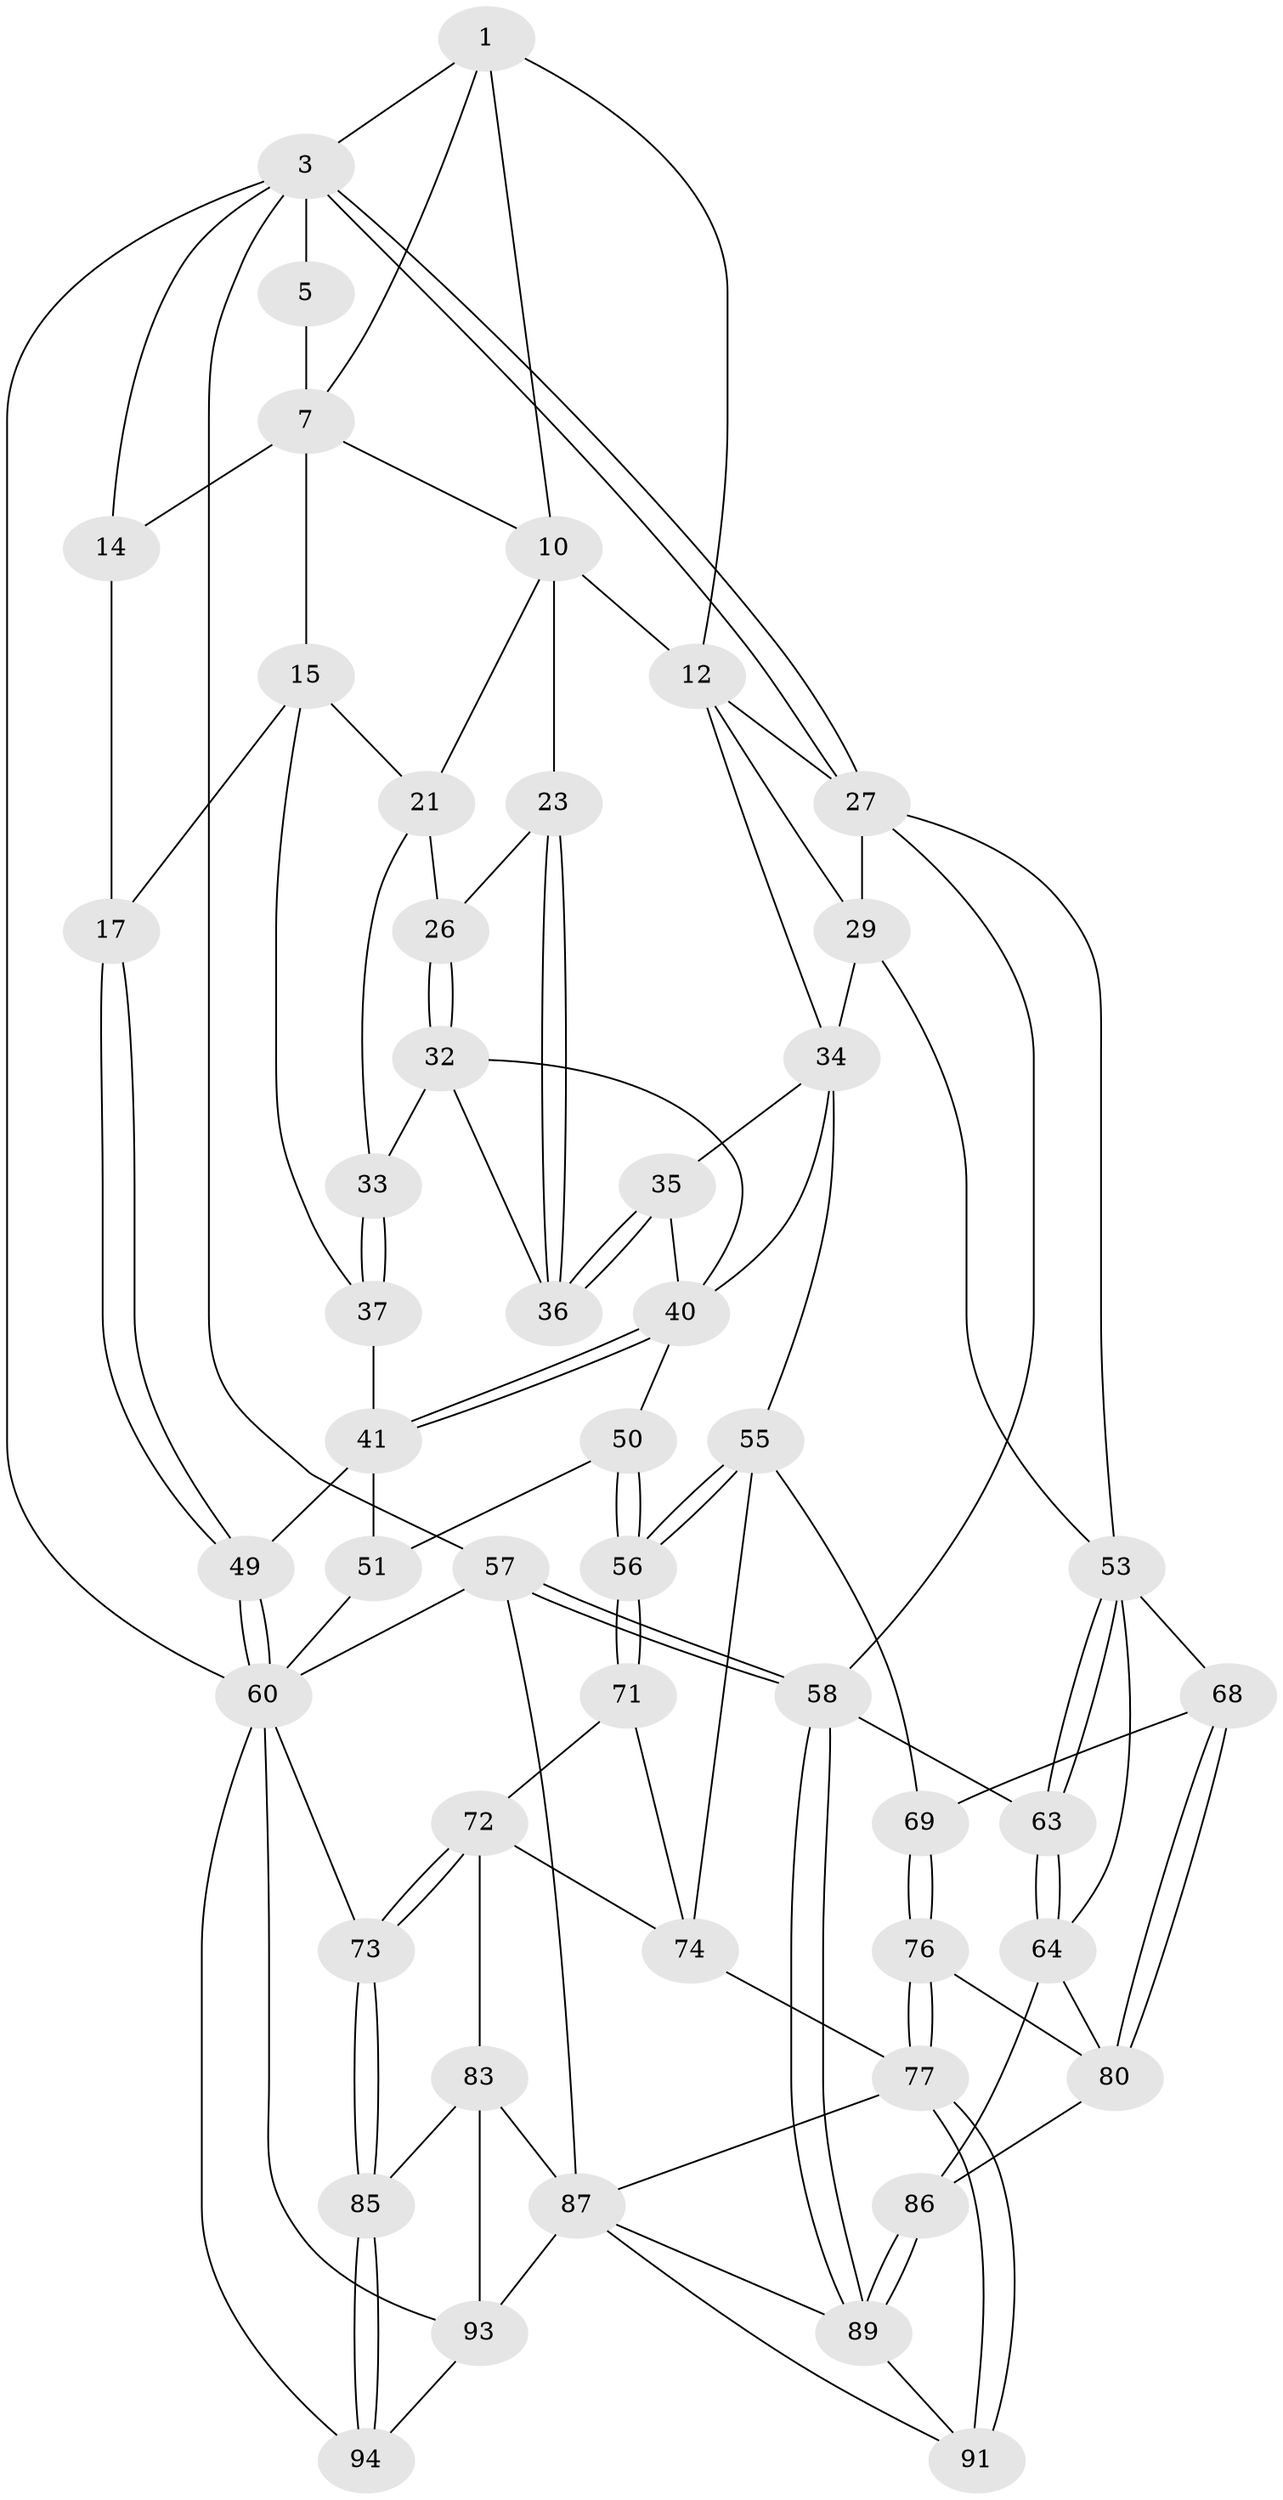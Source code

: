 // original degree distribution, {3: 0.02, 5: 0.58, 6: 0.19, 4: 0.21}
// Generated by graph-tools (version 1.1) at 2025/16/03/09/25 04:16:51]
// undirected, 50 vertices, 118 edges
graph export_dot {
graph [start="1"]
  node [color=gray90,style=filled];
  1 [pos="+0.2769963685818946+0",super="+2+6"];
  3 [pos="+1+0",super="+4"];
  5 [pos="+0.168227349827566+0"];
  7 [pos="+0.25083855237341135+0.0682259439441476",super="+8"];
  10 [pos="+0.3912274646007125+0.07132093709351651",super="+11+18"];
  12 [pos="+0.5922795979122697+0.017733232262682353",super="+13+31"];
  14 [pos="+0+0"];
  15 [pos="+0.1340560880012761+0.09537086685855205",super="+16"];
  17 [pos="+0+0.1524147129723612"];
  21 [pos="+0.2136470143843428+0.1553816330299201",super="+25+22"];
  23 [pos="+0.39110692692588384+0.20560203075592617",super="+24"];
  26 [pos="+0.2843738755712192+0.19149778348017601"];
  27 [pos="+1+0.13331031110485947",super="+28+52"];
  29 [pos="+0.7330470698103309+0.3755025489513949",super="+30"];
  32 [pos="+0.24804966631256362+0.24017059308790242",super="+39"];
  33 [pos="+0.19424651098622686+0.23159008737311657"];
  34 [pos="+0.471150312633362+0.2501936860595851",super="+44"];
  35 [pos="+0.422293086390835+0.2425778159029161"];
  36 [pos="+0.3965247462694051+0.21856974330779808"];
  37 [pos="+0.17714201766063103+0.24069267306514266",super="+38"];
  40 [pos="+0.30883362070453924+0.3570942125322224",super="+43"];
  41 [pos="+0.16206005460732828+0.4286934299867917",super="+42+48"];
  49 [pos="+0+0.23767969117756957"];
  50 [pos="+0.3433109999831775+0.547786538999153"];
  51 [pos="+0.16154084839117216+0.5072435333011146"];
  53 [pos="+0.785516621104548+0.37653819503600927",super="+54"];
  55 [pos="+0.48476396536396876+0.6016966386410015",super="+70"];
  56 [pos="+0.37107946058431057+0.6022855685645166"];
  57 [pos="+1+1"];
  58 [pos="+1+0.949403934791646",super="+59"];
  60 [pos="+0+0.7343572205475924",super="+61+67"];
  63 [pos="+1+0.7067673706813653"];
  64 [pos="+0.9287837819963536+0.7052202358935679",super="+79"];
  68 [pos="+0.6603461333908118+0.5957455299599116"];
  69 [pos="+0.5571181941123985+0.6279965538328329"];
  71 [pos="+0.3569429141495712+0.6525724279601933"];
  72 [pos="+0.3184955727233057+0.6809511853993941",super="+82"];
  73 [pos="+0.07680588453175251+0.7370927358581355"];
  74 [pos="+0.45259855536574506+0.7764642550872427",super="+75"];
  76 [pos="+0.5626372283424459+0.8262328025920499"];
  77 [pos="+0.5623912095953139+0.8264653536920127",super="+78"];
  80 [pos="+0.6699742185994068+0.643238926781634",super="+81"];
  83 [pos="+0.2877285368096466+0.8366707376764866",super="+84+88"];
  85 [pos="+0.09058915996522486+0.7552758141270363"];
  86 [pos="+0.748605801844272+0.8183885185533901"];
  87 [pos="+0.47759778948746767+0.8822087622041537",super="+96"];
  89 [pos="+0.7632845992626452+0.9019653782004889",super="+90"];
  91 [pos="+0.6724067817170629+0.9345136700253502"];
  93 [pos="+0.2328812679553986+0.9349129746506547",super="+95"];
  94 [pos="+0.1204494112220536+0.9372580873206743"];
  1 -- 3;
  1 -- 12;
  1 -- 10;
  1 -- 7;
  3 -- 27;
  3 -- 27;
  3 -- 57;
  3 -- 5;
  3 -- 14;
  3 -- 60;
  5 -- 7;
  7 -- 15;
  7 -- 14;
  7 -- 10;
  10 -- 12;
  10 -- 23 [weight=2];
  10 -- 21 [weight=2];
  12 -- 27;
  12 -- 34;
  12 -- 29;
  14 -- 17;
  15 -- 17;
  15 -- 21;
  15 -- 37;
  17 -- 49;
  17 -- 49;
  21 -- 26;
  21 -- 33;
  23 -- 36;
  23 -- 36;
  23 -- 26;
  26 -- 32;
  26 -- 32;
  27 -- 29;
  27 -- 58;
  27 -- 53;
  29 -- 34;
  29 -- 53 [weight=2];
  32 -- 33;
  32 -- 40;
  32 -- 36;
  33 -- 37;
  33 -- 37;
  34 -- 35;
  34 -- 40;
  34 -- 55;
  35 -- 36;
  35 -- 36;
  35 -- 40;
  37 -- 41 [weight=2];
  40 -- 41;
  40 -- 41;
  40 -- 50;
  41 -- 51;
  41 -- 49;
  49 -- 60;
  49 -- 60;
  50 -- 51;
  50 -- 56;
  50 -- 56;
  51 -- 60;
  53 -- 63;
  53 -- 63;
  53 -- 64;
  53 -- 68;
  55 -- 56;
  55 -- 56;
  55 -- 74;
  55 -- 69;
  56 -- 71;
  56 -- 71;
  57 -- 58;
  57 -- 58;
  57 -- 60;
  57 -- 87;
  58 -- 89;
  58 -- 89;
  58 -- 63;
  60 -- 93;
  60 -- 94;
  60 -- 73;
  63 -- 64;
  63 -- 64;
  64 -- 80;
  64 -- 86;
  68 -- 69;
  68 -- 80;
  68 -- 80;
  69 -- 76;
  69 -- 76;
  71 -- 72;
  71 -- 74;
  72 -- 73;
  72 -- 73;
  72 -- 74;
  72 -- 83;
  73 -- 85;
  73 -- 85;
  74 -- 77;
  76 -- 77;
  76 -- 77;
  76 -- 80;
  77 -- 91;
  77 -- 91;
  77 -- 87;
  80 -- 86;
  83 -- 85;
  83 -- 93 [weight=2];
  83 -- 87 [weight=2];
  85 -- 94;
  85 -- 94;
  86 -- 89;
  86 -- 89;
  87 -- 89;
  87 -- 91;
  87 -- 93;
  89 -- 91;
  93 -- 94;
}
